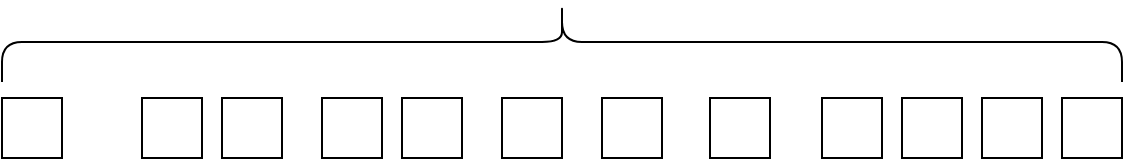 <mxfile version="13.6.6" type="github">
  <diagram id="JWHYfN0wVpbmjEpsRox_" name="Page-1">
    <mxGraphModel dx="868" dy="482" grid="1" gridSize="10" guides="1" tooltips="1" connect="1" arrows="1" fold="1" page="1" pageScale="1" pageWidth="827" pageHeight="1169" math="0" shadow="0">
      <root>
        <mxCell id="0" />
        <mxCell id="1" parent="0" />
        <mxCell id="cgUmpKjDErW854sxJ7pT-1" value="" style="whiteSpace=wrap;html=1;aspect=fixed;" vertex="1" parent="1">
          <mxGeometry x="100" y="155" width="30" height="30" as="geometry" />
        </mxCell>
        <mxCell id="cgUmpKjDErW854sxJ7pT-2" value="" style="whiteSpace=wrap;html=1;aspect=fixed;" vertex="1" parent="1">
          <mxGeometry x="170" y="155" width="30" height="30" as="geometry" />
        </mxCell>
        <mxCell id="cgUmpKjDErW854sxJ7pT-3" value="" style="whiteSpace=wrap;html=1;aspect=fixed;" vertex="1" parent="1">
          <mxGeometry x="210" y="155" width="30" height="30" as="geometry" />
        </mxCell>
        <mxCell id="cgUmpKjDErW854sxJ7pT-4" value="" style="whiteSpace=wrap;html=1;aspect=fixed;" vertex="1" parent="1">
          <mxGeometry x="260" y="155" width="30" height="30" as="geometry" />
        </mxCell>
        <mxCell id="cgUmpKjDErW854sxJ7pT-5" value="" style="whiteSpace=wrap;html=1;aspect=fixed;" vertex="1" parent="1">
          <mxGeometry x="300" y="155" width="30" height="30" as="geometry" />
        </mxCell>
        <mxCell id="cgUmpKjDErW854sxJ7pT-6" value="" style="whiteSpace=wrap;html=1;aspect=fixed;" vertex="1" parent="1">
          <mxGeometry x="350" y="155" width="30" height="30" as="geometry" />
        </mxCell>
        <mxCell id="cgUmpKjDErW854sxJ7pT-7" value="" style="whiteSpace=wrap;html=1;aspect=fixed;" vertex="1" parent="1">
          <mxGeometry x="400" y="155" width="30" height="30" as="geometry" />
        </mxCell>
        <mxCell id="cgUmpKjDErW854sxJ7pT-8" value="" style="whiteSpace=wrap;html=1;aspect=fixed;" vertex="1" parent="1">
          <mxGeometry x="454" y="155" width="30" height="30" as="geometry" />
        </mxCell>
        <mxCell id="cgUmpKjDErW854sxJ7pT-9" value="" style="whiteSpace=wrap;html=1;aspect=fixed;" vertex="1" parent="1">
          <mxGeometry x="510" y="155" width="30" height="30" as="geometry" />
        </mxCell>
        <mxCell id="cgUmpKjDErW854sxJ7pT-10" value="" style="whiteSpace=wrap;html=1;aspect=fixed;" vertex="1" parent="1">
          <mxGeometry x="550" y="155" width="30" height="30" as="geometry" />
        </mxCell>
        <mxCell id="cgUmpKjDErW854sxJ7pT-11" value="" style="whiteSpace=wrap;html=1;aspect=fixed;" vertex="1" parent="1">
          <mxGeometry x="590" y="155" width="30" height="30" as="geometry" />
        </mxCell>
        <mxCell id="cgUmpKjDErW854sxJ7pT-12" value="" style="whiteSpace=wrap;html=1;aspect=fixed;" vertex="1" parent="1">
          <mxGeometry x="630" y="155" width="30" height="30" as="geometry" />
        </mxCell>
        <mxCell id="cgUmpKjDErW854sxJ7pT-13" value="" style="shape=curlyBracket;whiteSpace=wrap;html=1;rounded=1;rotation=90;" vertex="1" parent="1">
          <mxGeometry x="360" y="-153" width="40" height="560" as="geometry" />
        </mxCell>
      </root>
    </mxGraphModel>
  </diagram>
</mxfile>
